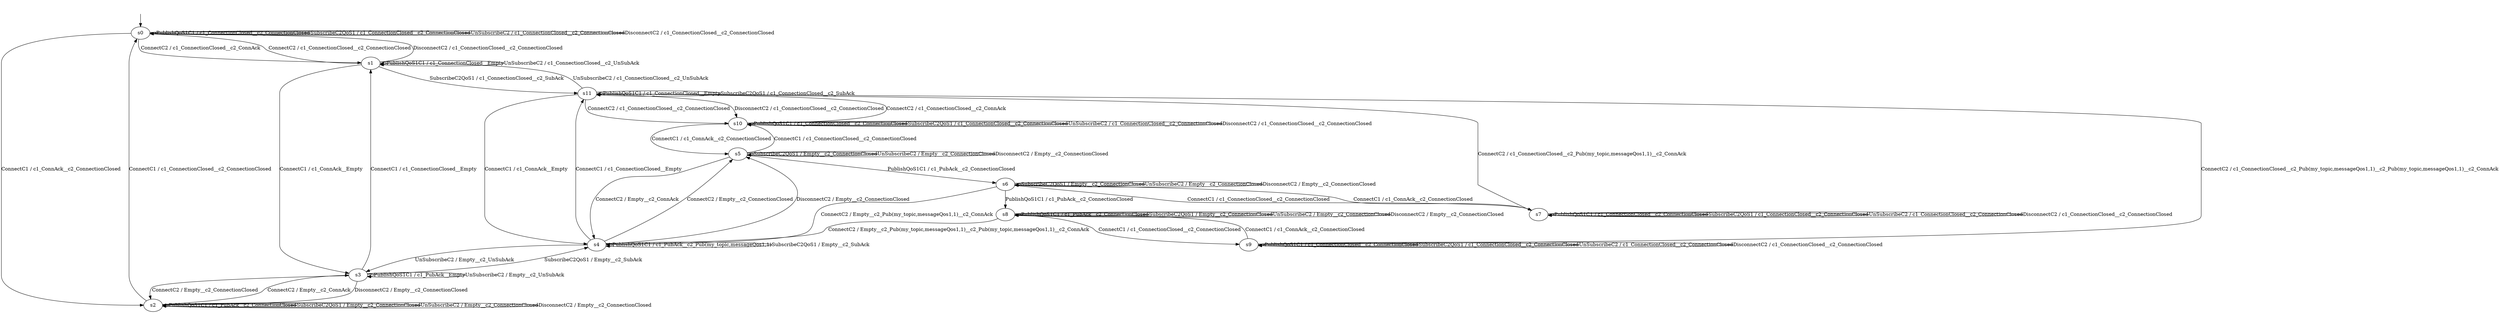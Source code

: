 digraph h3 {
s0 [label="s0"];
s1 [label="s1"];
s2 [label="s2"];
s3 [label="s3"];
s11 [label="s11"];
s4 [label="s4"];
s5 [label="s5"];
s6 [label="s6"];
s10 [label="s10"];
s7 [label="s7"];
s8 [label="s8"];
s9 [label="s9"];
s0 -> s1 [label="ConnectC2 / c1_ConnectionClosed__c2_ConnAck"];
s0 -> s2 [label="ConnectC1 / c1_ConnAck__c2_ConnectionClosed"];
s0 -> s0 [label="PublishQoS1C1 / c1_ConnectionClosed__c2_ConnectionClosed"];
s0 -> s0 [label="SubscribeC2QoS1 / c1_ConnectionClosed__c2_ConnectionClosed"];
s0 -> s0 [label="UnSubscribeC2 / c1_ConnectionClosed__c2_ConnectionClosed"];
s0 -> s0 [label="DisconnectC2 / c1_ConnectionClosed__c2_ConnectionClosed"];
s1 -> s0 [label="ConnectC2 / c1_ConnectionClosed__c2_ConnectionClosed"];
s1 -> s3 [label="ConnectC1 / c1_ConnAck__Empty"];
s1 -> s1 [label="PublishQoS1C1 / c1_ConnectionClosed__Empty"];
s1 -> s11 [label="SubscribeC2QoS1 / c1_ConnectionClosed__c2_SubAck"];
s1 -> s1 [label="UnSubscribeC2 / c1_ConnectionClosed__c2_UnSubAck"];
s1 -> s0 [label="DisconnectC2 / c1_ConnectionClosed__c2_ConnectionClosed"];
s2 -> s3 [label="ConnectC2 / Empty__c2_ConnAck"];
s2 -> s0 [label="ConnectC1 / c1_ConnectionClosed__c2_ConnectionClosed"];
s2 -> s2 [label="PublishQoS1C1 / c1_PubAck__c2_ConnectionClosed"];
s2 -> s2 [label="SubscribeC2QoS1 / Empty__c2_ConnectionClosed"];
s2 -> s2 [label="UnSubscribeC2 / Empty__c2_ConnectionClosed"];
s2 -> s2 [label="DisconnectC2 / Empty__c2_ConnectionClosed"];
s3 -> s2 [label="ConnectC2 / Empty__c2_ConnectionClosed"];
s3 -> s1 [label="ConnectC1 / c1_ConnectionClosed__Empty"];
s3 -> s3 [label="PublishQoS1C1 / c1_PubAck__Empty"];
s3 -> s4 [label="SubscribeC2QoS1 / Empty__c2_SubAck"];
s3 -> s3 [label="UnSubscribeC2 / Empty__c2_UnSubAck"];
s3 -> s2 [label="DisconnectC2 / Empty__c2_ConnectionClosed"];
s11 -> s10 [label="ConnectC2 / c1_ConnectionClosed__c2_ConnectionClosed"];
s11 -> s4 [label="ConnectC1 / c1_ConnAck__Empty"];
s11 -> s11 [label="PublishQoS1C1 / c1_ConnectionClosed__Empty"];
s11 -> s11 [label="SubscribeC2QoS1 / c1_ConnectionClosed__c2_SubAck"];
s11 -> s1 [label="UnSubscribeC2 / c1_ConnectionClosed__c2_UnSubAck"];
s11 -> s10 [label="DisconnectC2 / c1_ConnectionClosed__c2_ConnectionClosed"];
s4 -> s5 [label="ConnectC2 / Empty__c2_ConnectionClosed"];
s4 -> s11 [label="ConnectC1 / c1_ConnectionClosed__Empty"];
s4 -> s4 [label="PublishQoS1C1 / c1_PubAck__c2_Pub(my_topic,messageQos1,1)"];
s4 -> s4 [label="SubscribeC2QoS1 / Empty__c2_SubAck"];
s4 -> s3 [label="UnSubscribeC2 / Empty__c2_UnSubAck"];
s4 -> s5 [label="DisconnectC2 / Empty__c2_ConnectionClosed"];
s5 -> s4 [label="ConnectC2 / Empty__c2_ConnAck"];
s5 -> s10 [label="ConnectC1 / c1_ConnectionClosed__c2_ConnectionClosed"];
s5 -> s6 [label="PublishQoS1C1 / c1_PubAck__c2_ConnectionClosed"];
s5 -> s5 [label="SubscribeC2QoS1 / Empty__c2_ConnectionClosed"];
s5 -> s5 [label="UnSubscribeC2 / Empty__c2_ConnectionClosed"];
s5 -> s5 [label="DisconnectC2 / Empty__c2_ConnectionClosed"];
s6 -> s4 [label="ConnectC2 / Empty__c2_Pub(my_topic,messageQos1,1)__c2_ConnAck"];
s6 -> s7 [label="ConnectC1 / c1_ConnectionClosed__c2_ConnectionClosed"];
s6 -> s8 [label="PublishQoS1C1 / c1_PubAck__c2_ConnectionClosed"];
s6 -> s6 [label="SubscribeC2QoS1 / Empty__c2_ConnectionClosed"];
s6 -> s6 [label="UnSubscribeC2 / Empty__c2_ConnectionClosed"];
s6 -> s6 [label="DisconnectC2 / Empty__c2_ConnectionClosed"];
s10 -> s11 [label="ConnectC2 / c1_ConnectionClosed__c2_ConnAck"];
s10 -> s5 [label="ConnectC1 / c1_ConnAck__c2_ConnectionClosed"];
s10 -> s10 [label="PublishQoS1C1 / c1_ConnectionClosed__c2_ConnectionClosed"];
s10 -> s10 [label="SubscribeC2QoS1 / c1_ConnectionClosed__c2_ConnectionClosed"];
s10 -> s10 [label="UnSubscribeC2 / c1_ConnectionClosed__c2_ConnectionClosed"];
s10 -> s10 [label="DisconnectC2 / c1_ConnectionClosed__c2_ConnectionClosed"];
s7 -> s11 [label="ConnectC2 / c1_ConnectionClosed__c2_Pub(my_topic,messageQos1,1)__c2_ConnAck"];
s7 -> s6 [label="ConnectC1 / c1_ConnAck__c2_ConnectionClosed"];
s7 -> s7 [label="PublishQoS1C1 / c1_ConnectionClosed__c2_ConnectionClosed"];
s7 -> s7 [label="SubscribeC2QoS1 / c1_ConnectionClosed__c2_ConnectionClosed"];
s7 -> s7 [label="UnSubscribeC2 / c1_ConnectionClosed__c2_ConnectionClosed"];
s7 -> s7 [label="DisconnectC2 / c1_ConnectionClosed__c2_ConnectionClosed"];
s8 -> s4 [label="ConnectC2 / Empty__c2_Pub(my_topic,messageQos1,1)__c2_Pub(my_topic,messageQos1,1)__c2_ConnAck"];
s8 -> s9 [label="ConnectC1 / c1_ConnectionClosed__c2_ConnectionClosed"];
s8 -> s8 [label="PublishQoS1C1 / c1_PubAck__c2_ConnectionClosed"];
s8 -> s8 [label="SubscribeC2QoS1 / Empty__c2_ConnectionClosed"];
s8 -> s8 [label="UnSubscribeC2 / Empty__c2_ConnectionClosed"];
s8 -> s8 [label="DisconnectC2 / Empty__c2_ConnectionClosed"];
s9 -> s11 [label="ConnectC2 / c1_ConnectionClosed__c2_Pub(my_topic,messageQos1,1)__c2_Pub(my_topic,messageQos1,1)__c2_ConnAck"];
s9 -> s8 [label="ConnectC1 / c1_ConnAck__c2_ConnectionClosed"];
s9 -> s9 [label="PublishQoS1C1 / c1_ConnectionClosed__c2_ConnectionClosed"];
s9 -> s9 [label="SubscribeC2QoS1 / c1_ConnectionClosed__c2_ConnectionClosed"];
s9 -> s9 [label="UnSubscribeC2 / c1_ConnectionClosed__c2_ConnectionClosed"];
s9 -> s9 [label="DisconnectC2 / c1_ConnectionClosed__c2_ConnectionClosed"];
__start0 [shape=none, label=""];
__start0 -> s0 [label=""];
}
